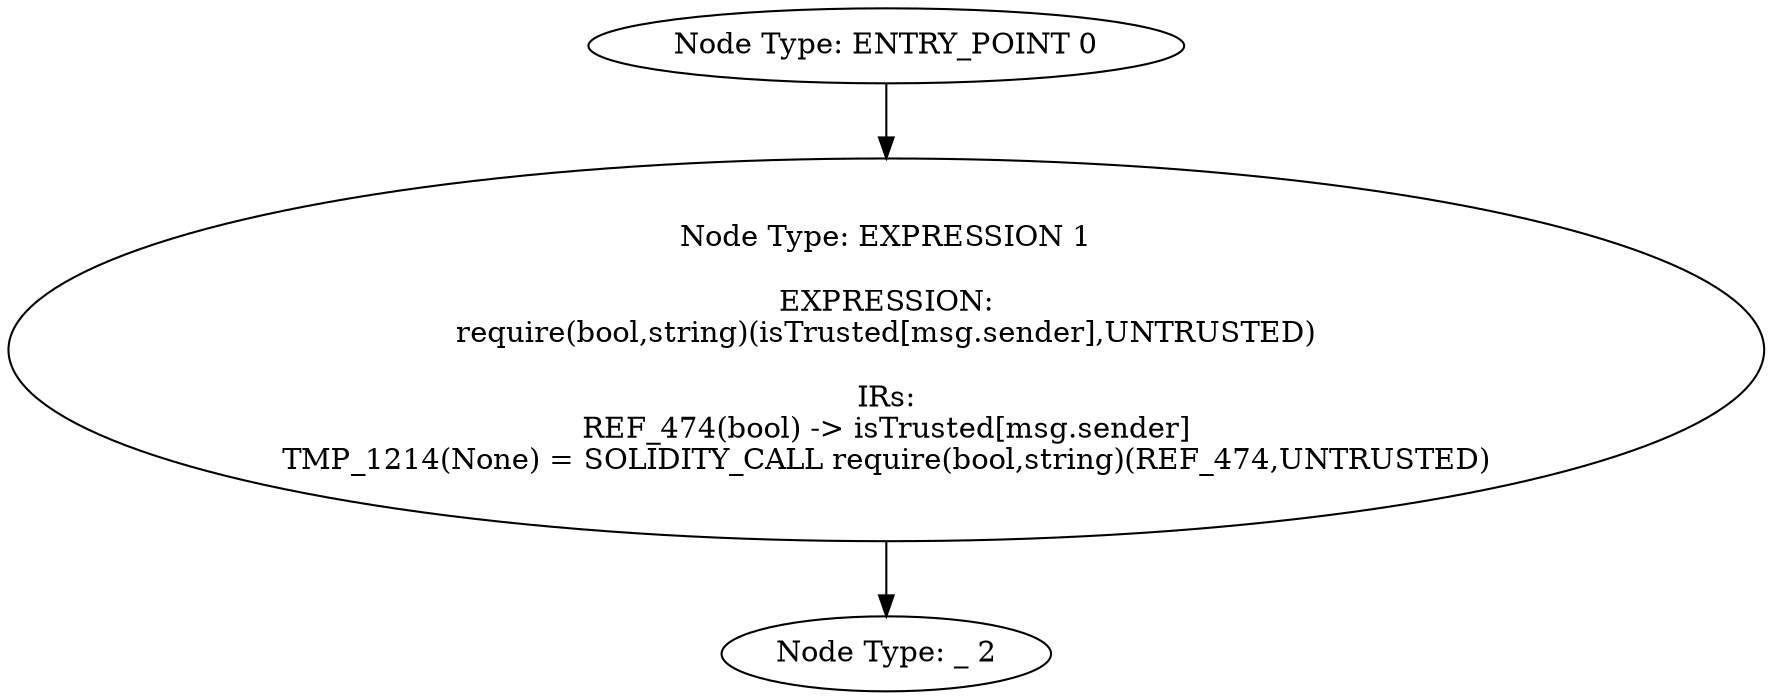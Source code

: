 digraph{
0[label="Node Type: ENTRY_POINT 0
"];
0->1;
1[label="Node Type: EXPRESSION 1

EXPRESSION:
require(bool,string)(isTrusted[msg.sender],UNTRUSTED)

IRs:
REF_474(bool) -> isTrusted[msg.sender]
TMP_1214(None) = SOLIDITY_CALL require(bool,string)(REF_474,UNTRUSTED)"];
1->2;
2[label="Node Type: _ 2
"];
}
